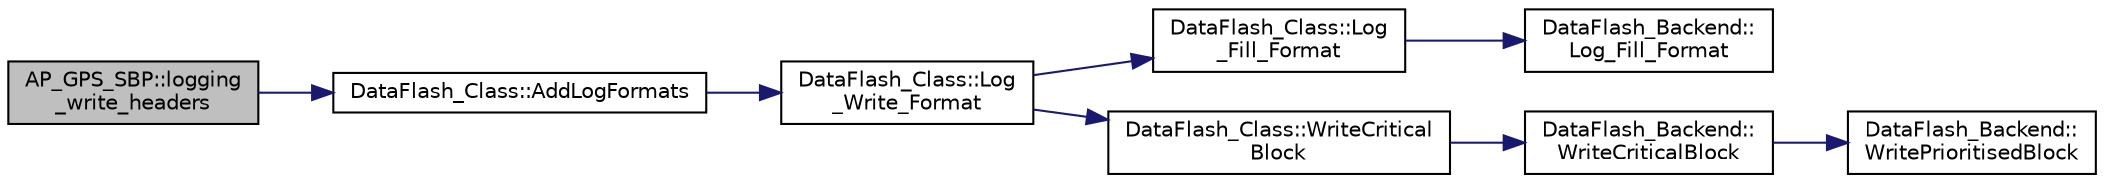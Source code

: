 digraph "AP_GPS_SBP::logging_write_headers"
{
 // INTERACTIVE_SVG=YES
  edge [fontname="Helvetica",fontsize="10",labelfontname="Helvetica",labelfontsize="10"];
  node [fontname="Helvetica",fontsize="10",shape=record];
  rankdir="LR";
  Node1 [label="AP_GPS_SBP::logging\l_write_headers",height=0.2,width=0.4,color="black", fillcolor="grey75", style="filled", fontcolor="black"];
  Node1 -> Node2 [color="midnightblue",fontsize="10",style="solid",fontname="Helvetica"];
  Node2 [label="DataFlash_Class::AddLogFormats",height=0.2,width=0.4,color="black", fillcolor="white", style="filled",URL="$classDataFlash__Class.html#a29bebad0ba87297f083ecc1bc23bed51"];
  Node2 -> Node3 [color="midnightblue",fontsize="10",style="solid",fontname="Helvetica"];
  Node3 [label="DataFlash_Class::Log\l_Write_Format",height=0.2,width=0.4,color="black", fillcolor="white", style="filled",URL="$classDataFlash__Class.html#afc587ba5893e0b91d4b962d4d4673ab2"];
  Node3 -> Node4 [color="midnightblue",fontsize="10",style="solid",fontname="Helvetica"];
  Node4 [label="DataFlash_Class::Log\l_Fill_Format",height=0.2,width=0.4,color="black", fillcolor="white", style="filled",URL="$classDataFlash__Class.html#a972466284a00ba479b9752a8fa43415e"];
  Node4 -> Node5 [color="midnightblue",fontsize="10",style="solid",fontname="Helvetica"];
  Node5 [label="DataFlash_Backend::\lLog_Fill_Format",height=0.2,width=0.4,color="black", fillcolor="white", style="filled",URL="$classDataFlash__Backend.html#a7078443c13464225a9368f782451ea1f"];
  Node3 -> Node6 [color="midnightblue",fontsize="10",style="solid",fontname="Helvetica"];
  Node6 [label="DataFlash_Class::WriteCritical\lBlock",height=0.2,width=0.4,color="black", fillcolor="white", style="filled",URL="$classDataFlash__Class.html#a2953e779f3c3587638e1324b1bf9ff33"];
  Node6 -> Node7 [color="midnightblue",fontsize="10",style="solid",fontname="Helvetica"];
  Node7 [label="DataFlash_Backend::\lWriteCriticalBlock",height=0.2,width=0.4,color="black", fillcolor="white", style="filled",URL="$classDataFlash__Backend.html#a5be0a9e566b2b525659756204c3353b7"];
  Node7 -> Node8 [color="midnightblue",fontsize="10",style="solid",fontname="Helvetica"];
  Node8 [label="DataFlash_Backend::\lWritePrioritisedBlock",height=0.2,width=0.4,color="black", fillcolor="white", style="filled",URL="$classDataFlash__Backend.html#a0807326aa0d3df61375bc1c949d2a125"];
}

